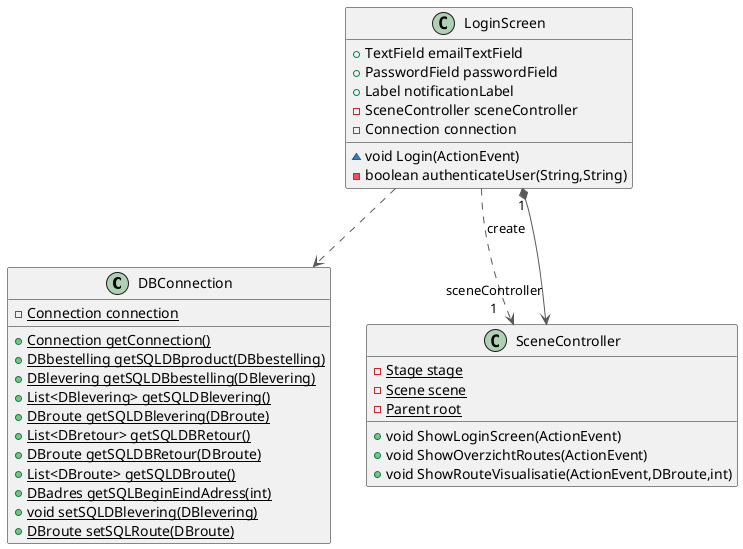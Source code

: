 @startuml
class DBConnection {
- {static} Connection connection
+ {static} Connection getConnection()
+ {static} DBbestelling getSQLDBproduct(DBbestelling)
+ {static} DBlevering getSQLDBbestelling(DBlevering)
+ {static} List<DBlevering> getSQLDBlevering()
+ {static} DBroute getSQLDBlevering(DBroute)
+ {static} List<DBretour> getSQLDBRetour()
+ {static} DBroute getSQLDBRetour(DBroute)
+ {static} List<DBroute> getSQLDBroute()
+ {static} DBadres getSQLBeginEindAdress(int)
+ {static} void setSQLDBlevering(DBlevering)
+ {static} DBroute setSQLRoute(DBroute)
}


class SceneController {
- {static} Stage stage
- {static} Scene scene
- {static} Parent root
+ void ShowLoginScreen(ActionEvent)
+ void ShowOverzichtRoutes(ActionEvent)
+ void ShowRouteVisualisatie(ActionEvent,DBroute,int)
}


class LoginScreen {
+ TextField emailTextField
+ PasswordField passwordField
+ Label notificationLabel
- SceneController sceneController
- Connection connection
~ void Login(ActionEvent)
- boolean authenticateUser(String,String)
}



LoginScreen      -[#595959,dashed]->  DBConnection
LoginScreen      -[#595959,dashed]->  SceneController : "«create»"
LoginScreen     "1" *-[#595959,plain]-> "sceneController\n1" SceneController

@enduml